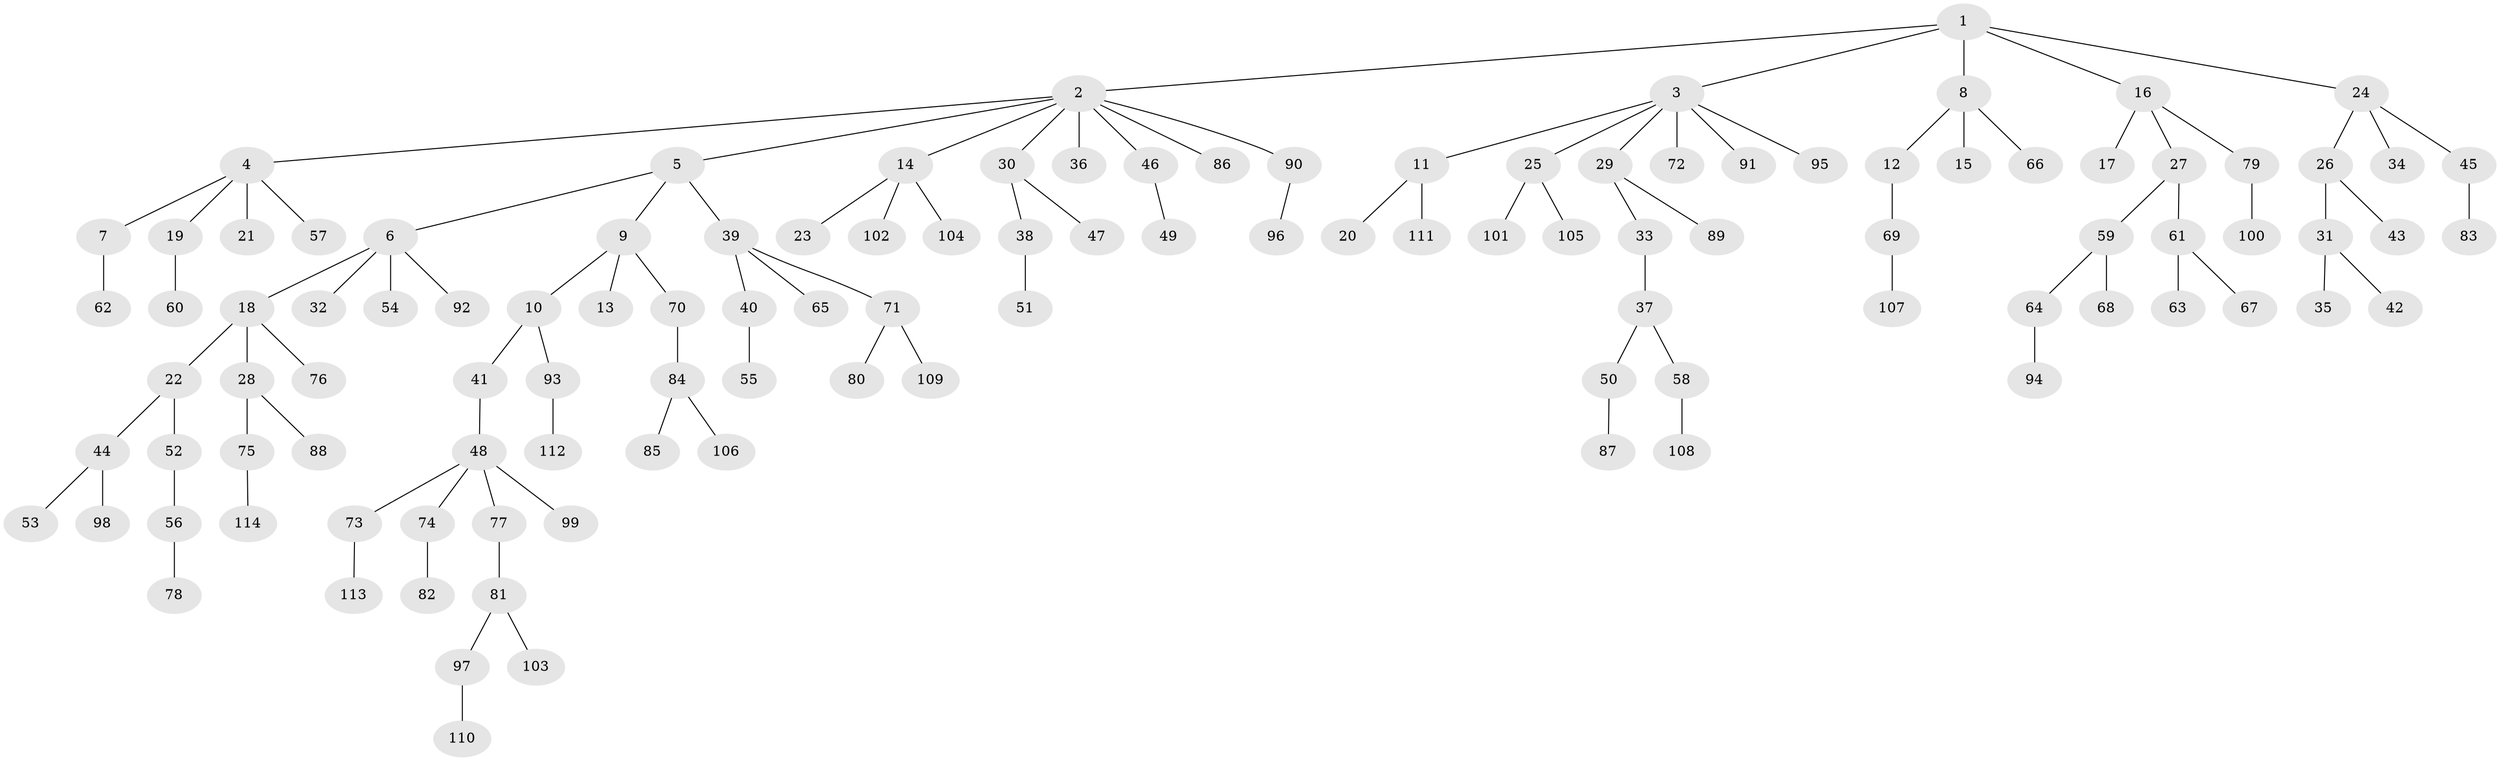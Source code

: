 // Generated by graph-tools (version 1.1) at 2025/26/03/09/25 03:26:24]
// undirected, 114 vertices, 113 edges
graph export_dot {
graph [start="1"]
  node [color=gray90,style=filled];
  1;
  2;
  3;
  4;
  5;
  6;
  7;
  8;
  9;
  10;
  11;
  12;
  13;
  14;
  15;
  16;
  17;
  18;
  19;
  20;
  21;
  22;
  23;
  24;
  25;
  26;
  27;
  28;
  29;
  30;
  31;
  32;
  33;
  34;
  35;
  36;
  37;
  38;
  39;
  40;
  41;
  42;
  43;
  44;
  45;
  46;
  47;
  48;
  49;
  50;
  51;
  52;
  53;
  54;
  55;
  56;
  57;
  58;
  59;
  60;
  61;
  62;
  63;
  64;
  65;
  66;
  67;
  68;
  69;
  70;
  71;
  72;
  73;
  74;
  75;
  76;
  77;
  78;
  79;
  80;
  81;
  82;
  83;
  84;
  85;
  86;
  87;
  88;
  89;
  90;
  91;
  92;
  93;
  94;
  95;
  96;
  97;
  98;
  99;
  100;
  101;
  102;
  103;
  104;
  105;
  106;
  107;
  108;
  109;
  110;
  111;
  112;
  113;
  114;
  1 -- 2;
  1 -- 3;
  1 -- 8;
  1 -- 16;
  1 -- 24;
  2 -- 4;
  2 -- 5;
  2 -- 14;
  2 -- 30;
  2 -- 36;
  2 -- 46;
  2 -- 86;
  2 -- 90;
  3 -- 11;
  3 -- 25;
  3 -- 29;
  3 -- 72;
  3 -- 91;
  3 -- 95;
  4 -- 7;
  4 -- 19;
  4 -- 21;
  4 -- 57;
  5 -- 6;
  5 -- 9;
  5 -- 39;
  6 -- 18;
  6 -- 32;
  6 -- 54;
  6 -- 92;
  7 -- 62;
  8 -- 12;
  8 -- 15;
  8 -- 66;
  9 -- 10;
  9 -- 13;
  9 -- 70;
  10 -- 41;
  10 -- 93;
  11 -- 20;
  11 -- 111;
  12 -- 69;
  14 -- 23;
  14 -- 102;
  14 -- 104;
  16 -- 17;
  16 -- 27;
  16 -- 79;
  18 -- 22;
  18 -- 28;
  18 -- 76;
  19 -- 60;
  22 -- 44;
  22 -- 52;
  24 -- 26;
  24 -- 34;
  24 -- 45;
  25 -- 101;
  25 -- 105;
  26 -- 31;
  26 -- 43;
  27 -- 59;
  27 -- 61;
  28 -- 75;
  28 -- 88;
  29 -- 33;
  29 -- 89;
  30 -- 38;
  30 -- 47;
  31 -- 35;
  31 -- 42;
  33 -- 37;
  37 -- 50;
  37 -- 58;
  38 -- 51;
  39 -- 40;
  39 -- 65;
  39 -- 71;
  40 -- 55;
  41 -- 48;
  44 -- 53;
  44 -- 98;
  45 -- 83;
  46 -- 49;
  48 -- 73;
  48 -- 74;
  48 -- 77;
  48 -- 99;
  50 -- 87;
  52 -- 56;
  56 -- 78;
  58 -- 108;
  59 -- 64;
  59 -- 68;
  61 -- 63;
  61 -- 67;
  64 -- 94;
  69 -- 107;
  70 -- 84;
  71 -- 80;
  71 -- 109;
  73 -- 113;
  74 -- 82;
  75 -- 114;
  77 -- 81;
  79 -- 100;
  81 -- 97;
  81 -- 103;
  84 -- 85;
  84 -- 106;
  90 -- 96;
  93 -- 112;
  97 -- 110;
}
